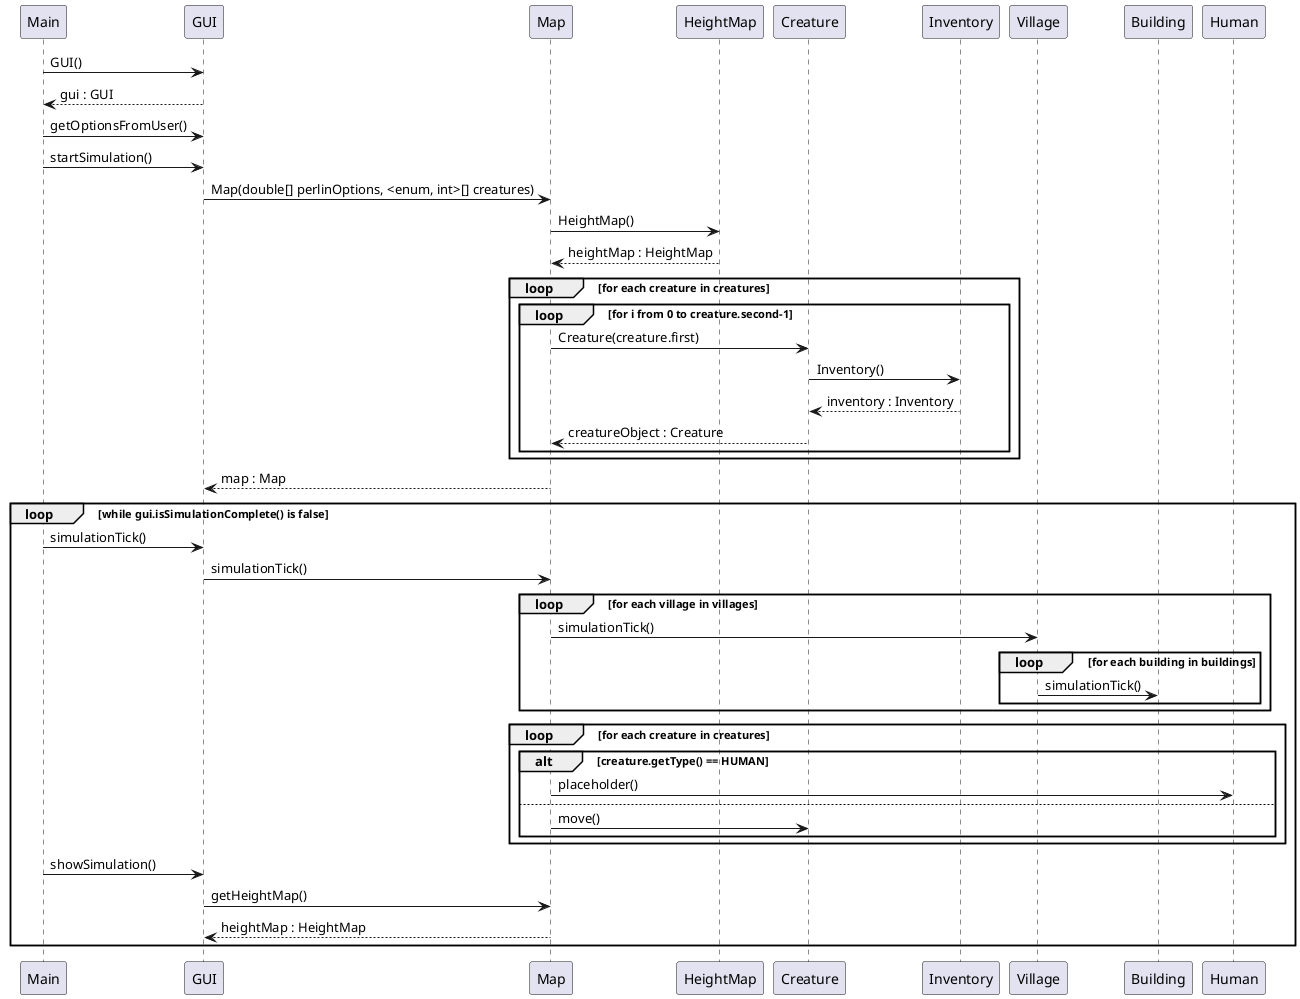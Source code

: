 @startuml
' actor  User
' User -> GUI: inputVariables
' User <-- GUI: showSimulation
Main -> GUI: GUI()
GUI --> Main: gui : GUI
Main -> GUI: getOptionsFromUser()
Main -> GUI: startSimulation()
GUI -> Map: Map(double[] perlinOptions, <enum, int>[] creatures)
Map -> HeightMap: HeightMap()
HeightMap --> Map: heightMap : HeightMap
loop for each creature in creatures
    loop for i from 0 to creature.second-1
        Map -> Creature: Creature(creature.first)
        Creature -> Inventory: Inventory()
        Inventory --> Creature: inventory : Inventory
        Creature --> Map: creatureObject : Creature
    end
end
Map --> GUI: map : Map
loop while gui.isSimulationComplete() is false
    Main -> GUI: simulationTick()
    GUI -> Map: simulationTick()
    loop for each village in villages
        Map -> Village: simulationTick()
        loop for each building in buildings
            Village -> Building: simulationTick()
        end
    end
    loop for each creature in creatures
        alt creature.getType() == HUMAN
            ' TODO: Add actions for human
            Map -> Human: placeholder()
        else
            Map -> Creature: move()
        end
    end
    Main -> GUI: showSimulation()
    GUI -> Map: getHeightMap()
    Map --> GUI: heightMap : HeightMap
end

@enduml